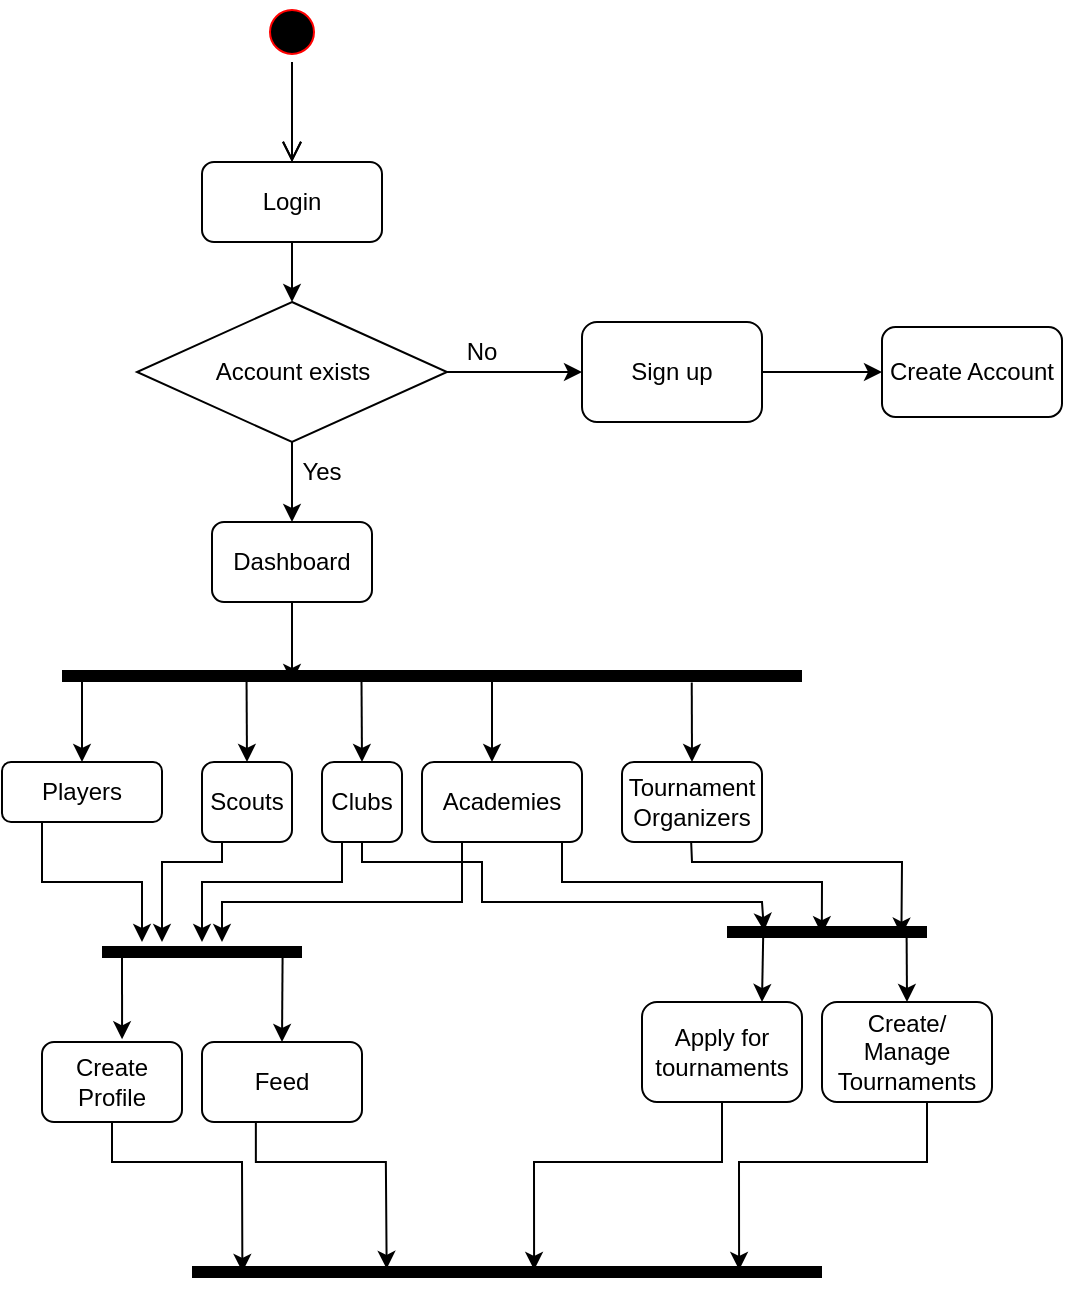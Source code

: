 <mxfile version="20.0.2" type="github">
  <diagram id="UdVXalaIFyV3JvYgVIU5" name="Page-1">
    <mxGraphModel dx="579" dy="330" grid="1" gridSize="10" guides="1" tooltips="1" connect="1" arrows="1" fold="1" page="1" pageScale="1" pageWidth="827" pageHeight="1169" math="0" shadow="0">
      <root>
        <mxCell id="0" />
        <mxCell id="1" parent="0" />
        <mxCell id="X-x3WmzN7NNkeGSFywyI-3" value="Login" style="rounded=1;whiteSpace=wrap;html=1;fillColor=#FFFFFF;" vertex="1" parent="1">
          <mxGeometry x="280" y="160" width="90" height="40" as="geometry" />
        </mxCell>
        <mxCell id="X-x3WmzN7NNkeGSFywyI-4" value="" style="ellipse;html=1;shape=startState;fillColor=#000000;strokeColor=#ff0000;" vertex="1" parent="1">
          <mxGeometry x="310" y="80" width="30" height="30" as="geometry" />
        </mxCell>
        <mxCell id="X-x3WmzN7NNkeGSFywyI-5" value="" style="edgeStyle=orthogonalEdgeStyle;html=1;verticalAlign=bottom;endArrow=open;endSize=8;strokeColor=#000000;rounded=0;" edge="1" source="X-x3WmzN7NNkeGSFywyI-4" parent="1">
          <mxGeometry relative="1" as="geometry">
            <mxPoint x="325" y="160" as="targetPoint" />
          </mxGeometry>
        </mxCell>
        <mxCell id="X-x3WmzN7NNkeGSFywyI-8" value="" style="endArrow=classic;html=1;rounded=0;strokeColor=#000000;exitX=0.5;exitY=1;exitDx=0;exitDy=0;" edge="1" parent="1" source="X-x3WmzN7NNkeGSFywyI-3" target="X-x3WmzN7NNkeGSFywyI-9">
          <mxGeometry width="50" height="50" relative="1" as="geometry">
            <mxPoint x="330" y="310" as="sourcePoint" />
            <mxPoint x="325" y="260" as="targetPoint" />
          </mxGeometry>
        </mxCell>
        <mxCell id="X-x3WmzN7NNkeGSFywyI-15" style="edgeStyle=orthogonalEdgeStyle;rounded=0;orthogonalLoop=1;jettySize=auto;html=1;strokeColor=#000000;" edge="1" parent="1" source="X-x3WmzN7NNkeGSFywyI-9">
          <mxGeometry relative="1" as="geometry">
            <mxPoint x="325" y="340" as="targetPoint" />
          </mxGeometry>
        </mxCell>
        <mxCell id="X-x3WmzN7NNkeGSFywyI-9" value="Account exists" style="rhombus;whiteSpace=wrap;html=1;fillColor=#FFFFFF;" vertex="1" parent="1">
          <mxGeometry x="247.5" y="230" width="155" height="70" as="geometry" />
        </mxCell>
        <mxCell id="X-x3WmzN7NNkeGSFywyI-10" value="" style="endArrow=classic;html=1;rounded=0;strokeColor=#000000;exitX=1;exitY=0.5;exitDx=0;exitDy=0;" edge="1" parent="1" source="X-x3WmzN7NNkeGSFywyI-9">
          <mxGeometry width="50" height="50" relative="1" as="geometry">
            <mxPoint x="560" y="310" as="sourcePoint" />
            <mxPoint x="470" y="265" as="targetPoint" />
          </mxGeometry>
        </mxCell>
        <mxCell id="X-x3WmzN7NNkeGSFywyI-11" value="No" style="text;html=1;strokeColor=none;fillColor=none;align=center;verticalAlign=middle;whiteSpace=wrap;rounded=0;" vertex="1" parent="1">
          <mxGeometry x="390" y="240" width="60" height="30" as="geometry" />
        </mxCell>
        <mxCell id="X-x3WmzN7NNkeGSFywyI-12" value="Yes" style="text;html=1;strokeColor=none;fillColor=none;align=center;verticalAlign=middle;whiteSpace=wrap;rounded=0;" vertex="1" parent="1">
          <mxGeometry x="310" y="300" width="60" height="30" as="geometry" />
        </mxCell>
        <mxCell id="X-x3WmzN7NNkeGSFywyI-17" value="Sign up" style="rounded=1;whiteSpace=wrap;html=1;fillColor=#FFFFFF;" vertex="1" parent="1">
          <mxGeometry x="470" y="240" width="90" height="50" as="geometry" />
        </mxCell>
        <mxCell id="X-x3WmzN7NNkeGSFywyI-18" value="Dashboard" style="rounded=1;whiteSpace=wrap;html=1;fillColor=#FFFFFF;" vertex="1" parent="1">
          <mxGeometry x="285" y="340" width="80" height="40" as="geometry" />
        </mxCell>
        <mxCell id="X-x3WmzN7NNkeGSFywyI-19" value="" style="edgeStyle=orthogonalEdgeStyle;html=1;verticalAlign=bottom;endArrow=open;endSize=8;strokeColor=#000000;rounded=0;" edge="1" parent="1" source="X-x3WmzN7NNkeGSFywyI-4">
          <mxGeometry relative="1" as="geometry">
            <mxPoint x="325" y="160" as="targetPoint" />
            <mxPoint x="325" y="110" as="sourcePoint" />
            <Array as="points">
              <mxPoint x="325" y="150" />
              <mxPoint x="325" y="150" />
            </Array>
          </mxGeometry>
        </mxCell>
        <mxCell id="X-x3WmzN7NNkeGSFywyI-21" value="" style="endArrow=classic;html=1;rounded=0;strokeColor=#000000;exitX=0.5;exitY=1;exitDx=0;exitDy=0;" edge="1" parent="1" source="X-x3WmzN7NNkeGSFywyI-18">
          <mxGeometry width="50" height="50" relative="1" as="geometry">
            <mxPoint x="330" y="510" as="sourcePoint" />
            <mxPoint x="325" y="420" as="targetPoint" />
          </mxGeometry>
        </mxCell>
        <mxCell id="X-x3WmzN7NNkeGSFywyI-22" value="" style="line;strokeWidth=6;fillColor=none;align=left;verticalAlign=middle;spacingTop=-1;spacingLeft=3;spacingRight=3;rotatable=0;labelPosition=right;points=[];portConstraint=eastwest;" vertex="1" parent="1">
          <mxGeometry x="210" y="415" width="370" height="4" as="geometry" />
        </mxCell>
        <mxCell id="X-x3WmzN7NNkeGSFywyI-24" value="" style="endArrow=classic;html=1;rounded=0;strokeColor=#000000;" edge="1" parent="1">
          <mxGeometry width="50" height="50" relative="1" as="geometry">
            <mxPoint x="220" y="420" as="sourcePoint" />
            <mxPoint x="220" y="460" as="targetPoint" />
            <Array as="points" />
          </mxGeometry>
        </mxCell>
        <mxCell id="X-x3WmzN7NNkeGSFywyI-31" value="" style="endArrow=classic;html=1;rounded=0;strokeColor=#000000;entryX=0.5;entryY=0;entryDx=0;entryDy=0;" edge="1" parent="1" target="X-x3WmzN7NNkeGSFywyI-34">
          <mxGeometry width="50" height="50" relative="1" as="geometry">
            <mxPoint x="302.25" y="415" as="sourcePoint" />
            <mxPoint x="302.75" y="460" as="targetPoint" />
          </mxGeometry>
        </mxCell>
        <mxCell id="X-x3WmzN7NNkeGSFywyI-32" value="Players" style="rounded=1;whiteSpace=wrap;html=1;strokeWidth=1;fillColor=#FFFFFF;" vertex="1" parent="1">
          <mxGeometry x="180" y="460" width="80" height="30" as="geometry" />
        </mxCell>
        <mxCell id="X-x3WmzN7NNkeGSFywyI-34" value="Scouts" style="rounded=1;whiteSpace=wrap;html=1;strokeWidth=1;fillColor=#FFFFFF;" vertex="1" parent="1">
          <mxGeometry x="280" y="460" width="45" height="40" as="geometry" />
        </mxCell>
        <mxCell id="X-x3WmzN7NNkeGSFywyI-36" value="Academies" style="rounded=1;whiteSpace=wrap;html=1;strokeWidth=1;fillColor=#FFFFFF;" vertex="1" parent="1">
          <mxGeometry x="390" y="460" width="80" height="40" as="geometry" />
        </mxCell>
        <mxCell id="X-x3WmzN7NNkeGSFywyI-37" value="" style="endArrow=classic;html=1;rounded=0;strokeColor=#000000;" edge="1" parent="1">
          <mxGeometry width="50" height="50" relative="1" as="geometry">
            <mxPoint x="425" y="420" as="sourcePoint" />
            <mxPoint x="425" y="460" as="targetPoint" />
          </mxGeometry>
        </mxCell>
        <mxCell id="X-x3WmzN7NNkeGSFywyI-38" value="" style="line;strokeWidth=6;fillColor=none;align=left;verticalAlign=middle;spacingTop=-1;spacingLeft=3;spacingRight=3;rotatable=0;labelPosition=right;points=[];portConstraint=eastwest;" vertex="1" parent="1">
          <mxGeometry x="230" y="550" width="100" height="10" as="geometry" />
        </mxCell>
        <mxCell id="X-x3WmzN7NNkeGSFywyI-40" value="Create Account" style="rounded=1;whiteSpace=wrap;html=1;strokeWidth=1;fillColor=#FFFFFF;" vertex="1" parent="1">
          <mxGeometry x="620" y="242.5" width="90" height="45" as="geometry" />
        </mxCell>
        <mxCell id="X-x3WmzN7NNkeGSFywyI-41" value="" style="endArrow=classic;html=1;rounded=0;strokeColor=#000000;exitX=1;exitY=0.5;exitDx=0;exitDy=0;entryX=0;entryY=0.5;entryDx=0;entryDy=0;" edge="1" parent="1" source="X-x3WmzN7NNkeGSFywyI-17" target="X-x3WmzN7NNkeGSFywyI-40">
          <mxGeometry width="50" height="50" relative="1" as="geometry">
            <mxPoint x="560" y="270" as="sourcePoint" />
            <mxPoint x="610" y="220" as="targetPoint" />
          </mxGeometry>
        </mxCell>
        <mxCell id="X-x3WmzN7NNkeGSFywyI-42" value="" style="endArrow=classic;html=1;rounded=0;strokeColor=#000000;entryX=0.572;entryY=-0.034;entryDx=0;entryDy=0;entryPerimeter=0;" edge="1" parent="1" target="X-x3WmzN7NNkeGSFywyI-43">
          <mxGeometry width="50" height="50" relative="1" as="geometry">
            <mxPoint x="240" y="552.5" as="sourcePoint" />
            <mxPoint x="240" y="597.5" as="targetPoint" />
          </mxGeometry>
        </mxCell>
        <mxCell id="X-x3WmzN7NNkeGSFywyI-43" value="Create Profile" style="rounded=1;whiteSpace=wrap;html=1;strokeWidth=1;fillColor=#FFFFFF;" vertex="1" parent="1">
          <mxGeometry x="200" y="600" width="70" height="40" as="geometry" />
        </mxCell>
        <mxCell id="X-x3WmzN7NNkeGSFywyI-46" value="" style="endArrow=classic;html=1;rounded=0;strokeColor=#000000;entryX=0.5;entryY=0;entryDx=0;entryDy=0;exitX=0.903;exitY=0.656;exitDx=0;exitDy=0;exitPerimeter=0;" edge="1" parent="1" source="X-x3WmzN7NNkeGSFywyI-38" target="X-x3WmzN7NNkeGSFywyI-47">
          <mxGeometry width="50" height="50" relative="1" as="geometry">
            <mxPoint x="320" y="560" as="sourcePoint" />
            <mxPoint x="307" y="600" as="targetPoint" />
          </mxGeometry>
        </mxCell>
        <mxCell id="X-x3WmzN7NNkeGSFywyI-47" value="Feed" style="rounded=1;whiteSpace=wrap;html=1;strokeWidth=1;fillColor=#FFFFFF;" vertex="1" parent="1">
          <mxGeometry x="280" y="600" width="80" height="40" as="geometry" />
        </mxCell>
        <mxCell id="X-x3WmzN7NNkeGSFywyI-49" value="Tournament&lt;br&gt;Organizers" style="rounded=1;whiteSpace=wrap;html=1;strokeWidth=1;fillColor=#FFFFFF;" vertex="1" parent="1">
          <mxGeometry x="490" y="460" width="70" height="40" as="geometry" />
        </mxCell>
        <mxCell id="X-x3WmzN7NNkeGSFywyI-50" value="" style="endArrow=classic;html=1;rounded=0;strokeColor=#000000;entryX=0.5;entryY=0;entryDx=0;entryDy=0;exitX=0.851;exitY=1.306;exitDx=0;exitDy=0;exitPerimeter=0;" edge="1" parent="1" source="X-x3WmzN7NNkeGSFywyI-22" target="X-x3WmzN7NNkeGSFywyI-49">
          <mxGeometry width="50" height="50" relative="1" as="geometry">
            <mxPoint x="519" y="417" as="sourcePoint" />
            <mxPoint x="435" y="470" as="targetPoint" />
          </mxGeometry>
        </mxCell>
        <mxCell id="X-x3WmzN7NNkeGSFywyI-55" value="" style="endArrow=classic;html=1;rounded=0;strokeColor=#000000;exitX=0.25;exitY=1;exitDx=0;exitDy=0;" edge="1" parent="1" source="X-x3WmzN7NNkeGSFywyI-32">
          <mxGeometry width="50" height="50" relative="1" as="geometry">
            <mxPoint x="460" y="450" as="sourcePoint" />
            <mxPoint x="250" y="550" as="targetPoint" />
            <Array as="points">
              <mxPoint x="200" y="520" />
              <mxPoint x="250" y="520" />
            </Array>
          </mxGeometry>
        </mxCell>
        <mxCell id="X-x3WmzN7NNkeGSFywyI-56" value="" style="endArrow=classic;html=1;rounded=0;strokeColor=#000000;" edge="1" parent="1">
          <mxGeometry width="50" height="50" relative="1" as="geometry">
            <mxPoint x="290" y="500" as="sourcePoint" />
            <mxPoint x="260" y="550" as="targetPoint" />
            <Array as="points">
              <mxPoint x="290" y="510" />
              <mxPoint x="260" y="510" />
            </Array>
          </mxGeometry>
        </mxCell>
        <mxCell id="X-x3WmzN7NNkeGSFywyI-60" value="Create/ Manage Tournaments" style="rounded=1;whiteSpace=wrap;html=1;strokeWidth=1;fillColor=#FFFFFF;" vertex="1" parent="1">
          <mxGeometry x="590" y="580" width="85" height="50" as="geometry" />
        </mxCell>
        <mxCell id="X-x3WmzN7NNkeGSFywyI-64" value="" style="endArrow=classic;html=1;rounded=0;strokeColor=#000000;entryX=0.474;entryY=0.61;entryDx=0;entryDy=0;entryPerimeter=0;" edge="1" parent="1" target="X-x3WmzN7NNkeGSFywyI-61">
          <mxGeometry width="50" height="50" relative="1" as="geometry">
            <mxPoint x="460" y="500" as="sourcePoint" />
            <mxPoint x="460" y="540" as="targetPoint" />
            <Array as="points">
              <mxPoint x="460" y="520" />
              <mxPoint x="590" y="520" />
            </Array>
          </mxGeometry>
        </mxCell>
        <mxCell id="X-x3WmzN7NNkeGSFywyI-65" value="" style="endArrow=classic;html=1;rounded=0;strokeColor=#000000;entryX=0.5;entryY=0;entryDx=0;entryDy=0;startArrow=none;exitX=0.898;exitY=0.541;exitDx=0;exitDy=0;exitPerimeter=0;" edge="1" parent="1" source="X-x3WmzN7NNkeGSFywyI-61" target="X-x3WmzN7NNkeGSFywyI-60">
          <mxGeometry width="50" height="50" relative="1" as="geometry">
            <mxPoint x="630" y="550" as="sourcePoint" />
            <mxPoint x="592.08" y="590" as="targetPoint" />
          </mxGeometry>
        </mxCell>
        <mxCell id="X-x3WmzN7NNkeGSFywyI-66" value="" style="endArrow=classic;html=1;rounded=0;strokeColor=#000000;entryX=0.872;entryY=0.681;entryDx=0;entryDy=0;entryPerimeter=0;" edge="1" parent="1" target="X-x3WmzN7NNkeGSFywyI-61">
          <mxGeometry width="50" height="50" relative="1" as="geometry">
            <mxPoint x="524.58" y="500.0" as="sourcePoint" />
            <mxPoint x="524.78" y="546.33" as="targetPoint" />
            <Array as="points">
              <mxPoint x="525" y="510" />
              <mxPoint x="630" y="510" />
            </Array>
          </mxGeometry>
        </mxCell>
        <mxCell id="X-x3WmzN7NNkeGSFywyI-61" value="" style="line;strokeWidth=6;fillColor=none;align=left;verticalAlign=middle;spacingTop=-1;spacingLeft=3;spacingRight=3;rotatable=0;labelPosition=right;points=[];portConstraint=eastwest;" vertex="1" parent="1">
          <mxGeometry x="542.5" y="540" width="100" height="10" as="geometry" />
        </mxCell>
        <mxCell id="X-x3WmzN7NNkeGSFywyI-71" value="Apply for tournaments" style="rounded=1;whiteSpace=wrap;html=1;strokeWidth=1;fillColor=#FFFFFF;" vertex="1" parent="1">
          <mxGeometry x="500" y="580" width="80" height="50" as="geometry" />
        </mxCell>
        <mxCell id="X-x3WmzN7NNkeGSFywyI-72" value="Clubs" style="rounded=1;whiteSpace=wrap;html=1;strokeWidth=1;fillColor=#FFFFFF;" vertex="1" parent="1">
          <mxGeometry x="340" y="460" width="40" height="40" as="geometry" />
        </mxCell>
        <mxCell id="X-x3WmzN7NNkeGSFywyI-73" value="" style="endArrow=classic;html=1;rounded=0;strokeColor=#000000;" edge="1" parent="1">
          <mxGeometry width="50" height="50" relative="1" as="geometry">
            <mxPoint x="359.75" y="419" as="sourcePoint" />
            <mxPoint x="360" y="460" as="targetPoint" />
          </mxGeometry>
        </mxCell>
        <mxCell id="X-x3WmzN7NNkeGSFywyI-74" value="" style="endArrow=classic;html=1;rounded=0;strokeColor=#000000;strokeWidth=1;exitX=0.25;exitY=1;exitDx=0;exitDy=0;" edge="1" parent="1" source="X-x3WmzN7NNkeGSFywyI-72">
          <mxGeometry width="50" height="50" relative="1" as="geometry">
            <mxPoint x="420" y="590" as="sourcePoint" />
            <mxPoint x="280" y="550" as="targetPoint" />
            <Array as="points">
              <mxPoint x="350" y="520" />
              <mxPoint x="280" y="520" />
              <mxPoint x="280" y="530" />
            </Array>
          </mxGeometry>
        </mxCell>
        <mxCell id="X-x3WmzN7NNkeGSFywyI-75" value="" style="endArrow=classic;html=1;rounded=0;strokeColor=#000000;strokeWidth=1;exitX=0.25;exitY=1;exitDx=0;exitDy=0;" edge="1" parent="1" source="X-x3WmzN7NNkeGSFywyI-36">
          <mxGeometry width="50" height="50" relative="1" as="geometry">
            <mxPoint x="420" y="590" as="sourcePoint" />
            <mxPoint x="290" y="550" as="targetPoint" />
            <Array as="points">
              <mxPoint x="410" y="530" />
              <mxPoint x="290" y="530" />
            </Array>
          </mxGeometry>
        </mxCell>
        <mxCell id="X-x3WmzN7NNkeGSFywyI-76" value="" style="endArrow=classic;html=1;rounded=0;strokeColor=#000000;strokeWidth=1;exitX=0.5;exitY=1;exitDx=0;exitDy=0;entryX=0.185;entryY=0.451;entryDx=0;entryDy=0;entryPerimeter=0;" edge="1" parent="1" source="X-x3WmzN7NNkeGSFywyI-72" target="X-x3WmzN7NNkeGSFywyI-61">
          <mxGeometry width="50" height="50" relative="1" as="geometry">
            <mxPoint x="430" y="610" as="sourcePoint" />
            <mxPoint x="489.7" y="564.98" as="targetPoint" />
            <Array as="points">
              <mxPoint x="360" y="510" />
              <mxPoint x="420" y="510" />
              <mxPoint x="420" y="530" />
              <mxPoint x="560" y="530" />
            </Array>
          </mxGeometry>
        </mxCell>
        <mxCell id="X-x3WmzN7NNkeGSFywyI-77" value="" style="endArrow=classic;html=1;rounded=0;strokeColor=#000000;strokeWidth=1;exitX=0.181;exitY=0.69;exitDx=0;exitDy=0;exitPerimeter=0;entryX=0.75;entryY=0;entryDx=0;entryDy=0;" edge="1" parent="1" source="X-x3WmzN7NNkeGSFywyI-61" target="X-x3WmzN7NNkeGSFywyI-71">
          <mxGeometry width="50" height="50" relative="1" as="geometry">
            <mxPoint x="510" y="650" as="sourcePoint" />
            <mxPoint x="560" y="600" as="targetPoint" />
          </mxGeometry>
        </mxCell>
        <mxCell id="X-x3WmzN7NNkeGSFywyI-78" value="" style="line;strokeWidth=6;fillColor=none;align=left;verticalAlign=middle;spacingTop=-1;spacingLeft=3;spacingRight=3;rotatable=0;labelPosition=right;points=[];portConstraint=eastwest;" vertex="1" parent="1">
          <mxGeometry x="275" y="710" width="315" height="10" as="geometry" />
        </mxCell>
        <mxCell id="X-x3WmzN7NNkeGSFywyI-79" value="" style="endArrow=classic;html=1;rounded=0;strokeColor=#000000;strokeWidth=1;exitX=0.5;exitY=1;exitDx=0;exitDy=0;entryX=0.08;entryY=0.495;entryDx=0;entryDy=0;entryPerimeter=0;" edge="1" parent="1" source="X-x3WmzN7NNkeGSFywyI-43" target="X-x3WmzN7NNkeGSFywyI-78">
          <mxGeometry width="50" height="50" relative="1" as="geometry">
            <mxPoint x="410" y="730" as="sourcePoint" />
            <mxPoint x="460" y="680" as="targetPoint" />
            <Array as="points">
              <mxPoint x="235" y="660" />
              <mxPoint x="300" y="660" />
            </Array>
          </mxGeometry>
        </mxCell>
        <mxCell id="X-x3WmzN7NNkeGSFywyI-80" value="" style="endArrow=classic;html=1;rounded=0;strokeColor=#000000;strokeWidth=1;exitX=0.5;exitY=1;exitDx=0;exitDy=0;entryX=0.309;entryY=0.34;entryDx=0;entryDy=0;entryPerimeter=0;" edge="1" parent="1" target="X-x3WmzN7NNkeGSFywyI-78">
          <mxGeometry width="50" height="50" relative="1" as="geometry">
            <mxPoint x="306.93" y="640" as="sourcePoint" />
            <mxPoint x="373.075" y="713.6" as="targetPoint" />
            <Array as="points">
              <mxPoint x="306.93" y="660" />
              <mxPoint x="371.93" y="660" />
            </Array>
          </mxGeometry>
        </mxCell>
        <mxCell id="X-x3WmzN7NNkeGSFywyI-81" value="" style="endArrow=classic;html=1;rounded=0;strokeColor=#000000;strokeWidth=1;exitX=0.5;exitY=1;exitDx=0;exitDy=0;entryX=0.543;entryY=0.395;entryDx=0;entryDy=0;entryPerimeter=0;" edge="1" parent="1" source="X-x3WmzN7NNkeGSFywyI-71" target="X-x3WmzN7NNkeGSFywyI-78">
          <mxGeometry width="50" height="50" relative="1" as="geometry">
            <mxPoint x="480" y="690" as="sourcePoint" />
            <mxPoint x="530" y="640" as="targetPoint" />
            <Array as="points">
              <mxPoint x="540" y="660" />
              <mxPoint x="446" y="660" />
            </Array>
          </mxGeometry>
        </mxCell>
        <mxCell id="X-x3WmzN7NNkeGSFywyI-82" value="" style="endArrow=classic;html=1;rounded=0;strokeColor=#000000;strokeWidth=1;exitX=0.5;exitY=1;exitDx=0;exitDy=0;entryX=0.543;entryY=0.395;entryDx=0;entryDy=0;entryPerimeter=0;" edge="1" parent="1">
          <mxGeometry width="50" height="50" relative="1" as="geometry">
            <mxPoint x="642.5" y="630" as="sourcePoint" />
            <mxPoint x="548.545" y="713.95" as="targetPoint" />
            <Array as="points">
              <mxPoint x="642.5" y="660" />
              <mxPoint x="548.5" y="660" />
            </Array>
          </mxGeometry>
        </mxCell>
      </root>
    </mxGraphModel>
  </diagram>
</mxfile>

